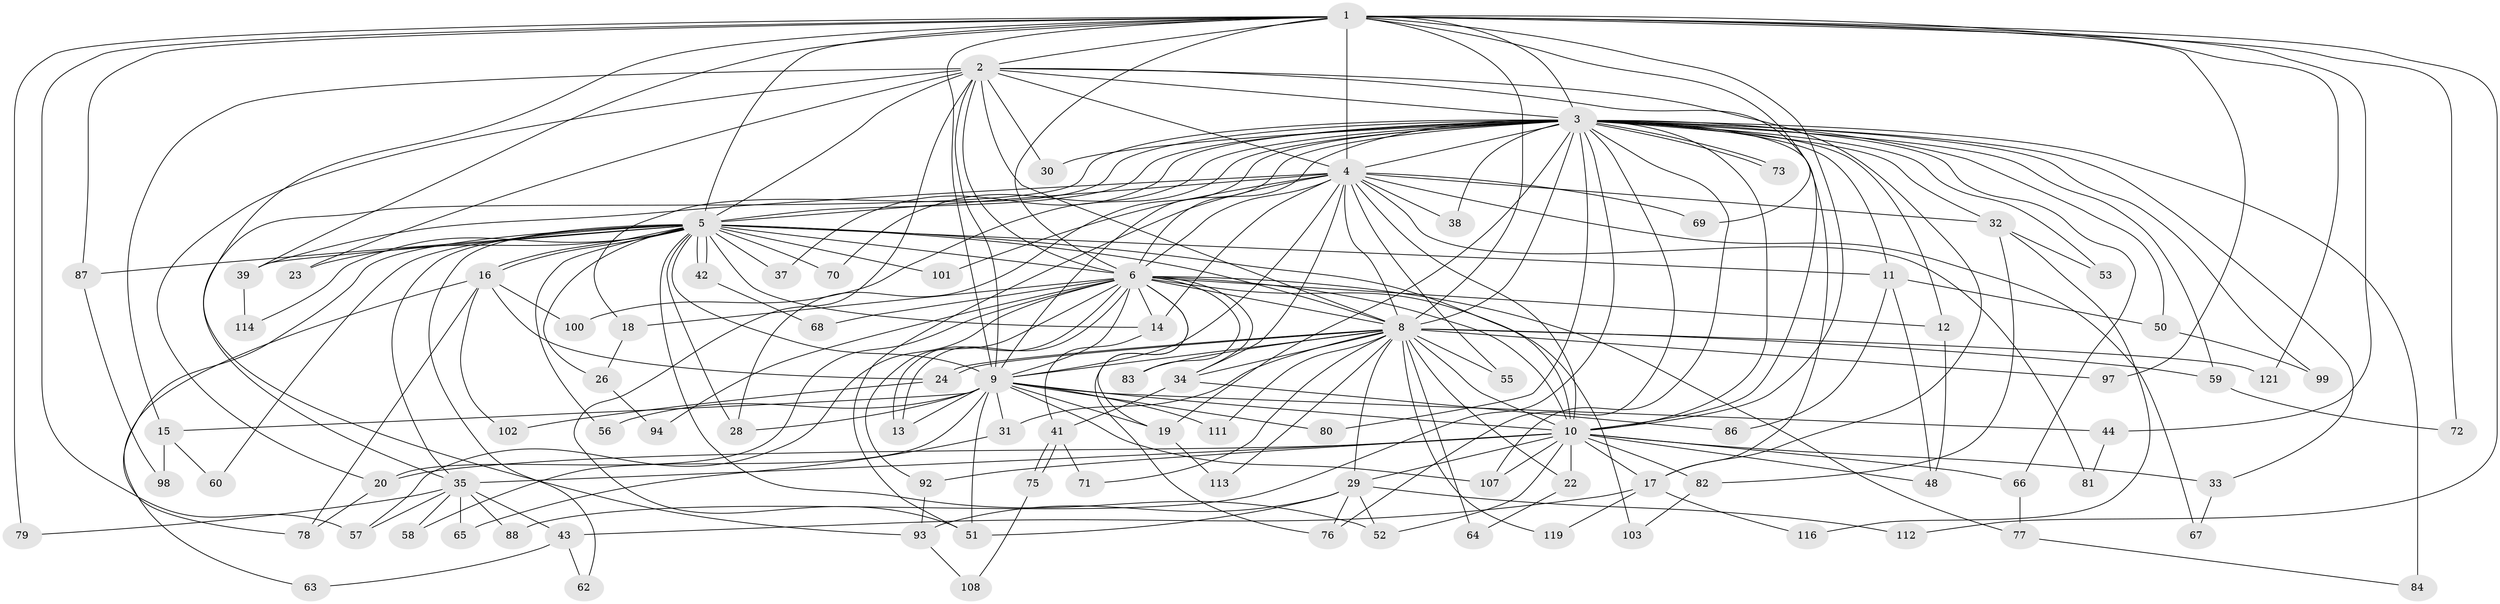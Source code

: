 // Generated by graph-tools (version 1.1) at 2025/23/03/03/25 07:23:40]
// undirected, 93 vertices, 223 edges
graph export_dot {
graph [start="1"]
  node [color=gray90,style=filled];
  1 [super="+7"];
  2 [super="+115"];
  3 [super="+96"];
  4 [super="+46"];
  5 [super="+104"];
  6 [super="+95"];
  8 [super="+25"];
  9 [super="+21"];
  10 [super="+45"];
  11 [super="+47"];
  12;
  13;
  14 [super="+27"];
  15;
  16 [super="+54"];
  17 [super="+49"];
  18;
  19 [super="+74"];
  20 [super="+117"];
  22;
  23;
  24 [super="+40"];
  26;
  28 [super="+85"];
  29 [super="+91"];
  30;
  31;
  32;
  33;
  34;
  35 [super="+36"];
  37;
  38;
  39 [super="+61"];
  41;
  42;
  43;
  44;
  48 [super="+105"];
  50;
  51;
  52 [super="+120"];
  53;
  55;
  56;
  57 [super="+106"];
  58;
  59;
  60;
  62;
  63;
  64;
  65;
  66;
  67;
  68;
  69;
  70;
  71;
  72;
  73;
  75;
  76 [super="+90"];
  77;
  78 [super="+89"];
  79;
  80;
  81;
  82;
  83;
  84 [super="+110"];
  86;
  87;
  88;
  92;
  93 [super="+109"];
  94;
  97;
  98;
  99;
  100;
  101;
  102;
  103;
  107 [super="+118"];
  108;
  111;
  112;
  113;
  114;
  116;
  119;
  121;
  1 -- 2 [weight=2];
  1 -- 3 [weight=2];
  1 -- 4 [weight=3];
  1 -- 5 [weight=2];
  1 -- 6 [weight=2];
  1 -- 8 [weight=2];
  1 -- 9 [weight=2];
  1 -- 10 [weight=2];
  1 -- 57;
  1 -- 72;
  1 -- 93;
  1 -- 112;
  1 -- 69;
  1 -- 79;
  1 -- 87;
  1 -- 97;
  1 -- 39;
  1 -- 44;
  1 -- 121;
  2 -- 3;
  2 -- 4;
  2 -- 5;
  2 -- 6;
  2 -- 8;
  2 -- 9;
  2 -- 10;
  2 -- 15;
  2 -- 23;
  2 -- 30;
  2 -- 51;
  2 -- 17;
  2 -- 20;
  3 -- 4;
  3 -- 5;
  3 -- 6;
  3 -- 8 [weight=2];
  3 -- 9;
  3 -- 10;
  3 -- 11;
  3 -- 12;
  3 -- 17;
  3 -- 18;
  3 -- 28;
  3 -- 30;
  3 -- 32;
  3 -- 33;
  3 -- 35;
  3 -- 37;
  3 -- 38;
  3 -- 50;
  3 -- 53;
  3 -- 59;
  3 -- 66;
  3 -- 70;
  3 -- 73;
  3 -- 73;
  3 -- 80;
  3 -- 84 [weight=2];
  3 -- 88;
  3 -- 99;
  3 -- 100;
  3 -- 107;
  3 -- 76;
  3 -- 19;
  4 -- 5;
  4 -- 6;
  4 -- 8;
  4 -- 9;
  4 -- 10;
  4 -- 14 [weight=2];
  4 -- 32;
  4 -- 34;
  4 -- 38;
  4 -- 39;
  4 -- 51;
  4 -- 55;
  4 -- 67;
  4 -- 81;
  4 -- 101;
  4 -- 69;
  5 -- 6;
  5 -- 8;
  5 -- 9;
  5 -- 10;
  5 -- 11 [weight=2];
  5 -- 16 [weight=2];
  5 -- 16;
  5 -- 23;
  5 -- 26;
  5 -- 28;
  5 -- 37;
  5 -- 42;
  5 -- 42;
  5 -- 56;
  5 -- 60;
  5 -- 62;
  5 -- 70;
  5 -- 78;
  5 -- 87;
  5 -- 101;
  5 -- 114;
  5 -- 39;
  5 -- 35;
  5 -- 52;
  5 -- 14;
  6 -- 8;
  6 -- 9;
  6 -- 10;
  6 -- 12;
  6 -- 13;
  6 -- 13;
  6 -- 14;
  6 -- 18;
  6 -- 19;
  6 -- 20;
  6 -- 57;
  6 -- 68;
  6 -- 76;
  6 -- 77;
  6 -- 83;
  6 -- 92;
  6 -- 94;
  6 -- 103;
  6 -- 34;
  8 -- 9;
  8 -- 10;
  8 -- 22;
  8 -- 24;
  8 -- 24;
  8 -- 29;
  8 -- 31;
  8 -- 34;
  8 -- 55;
  8 -- 59;
  8 -- 64;
  8 -- 71;
  8 -- 83;
  8 -- 97;
  8 -- 111;
  8 -- 113;
  8 -- 119;
  8 -- 121;
  9 -- 10 [weight=2];
  9 -- 15;
  9 -- 19;
  9 -- 44;
  9 -- 51;
  9 -- 58;
  9 -- 80;
  9 -- 56;
  9 -- 31;
  9 -- 13;
  9 -- 111;
  9 -- 107;
  9 -- 28;
  10 -- 17;
  10 -- 20;
  10 -- 22;
  10 -- 29;
  10 -- 33;
  10 -- 35;
  10 -- 52;
  10 -- 66;
  10 -- 82;
  10 -- 92;
  10 -- 107;
  10 -- 48;
  11 -- 48;
  11 -- 50;
  11 -- 86;
  12 -- 48;
  14 -- 41;
  15 -- 60;
  15 -- 98;
  16 -- 100;
  16 -- 102;
  16 -- 63;
  16 -- 24;
  16 -- 78;
  17 -- 43;
  17 -- 116;
  17 -- 119;
  18 -- 26;
  19 -- 113;
  20 -- 78;
  22 -- 64;
  24 -- 102;
  26 -- 94;
  29 -- 52;
  29 -- 76;
  29 -- 93;
  29 -- 112;
  29 -- 51;
  31 -- 65;
  32 -- 53;
  32 -- 82;
  32 -- 116;
  33 -- 67;
  34 -- 41;
  34 -- 86;
  35 -- 58;
  35 -- 65;
  35 -- 79;
  35 -- 88;
  35 -- 57;
  35 -- 43;
  39 -- 114;
  41 -- 71;
  41 -- 75;
  41 -- 75;
  42 -- 68;
  43 -- 62;
  43 -- 63;
  44 -- 81;
  50 -- 99;
  59 -- 72;
  66 -- 77;
  75 -- 108;
  77 -- 84;
  82 -- 103;
  87 -- 98;
  92 -- 93;
  93 -- 108;
}
